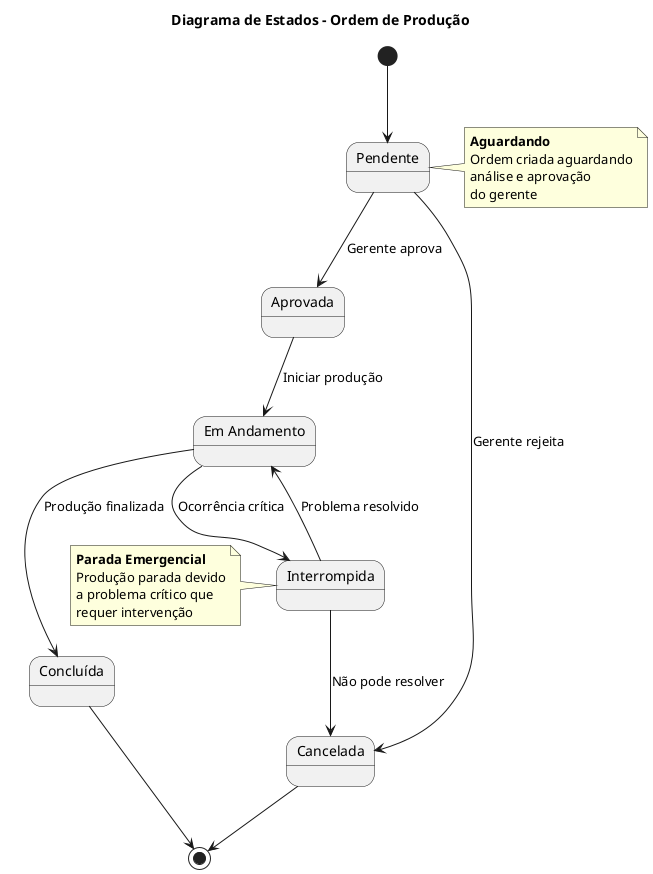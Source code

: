 @startuml
title Diagrama de Estados - Ordem de Produção

state "Pendente" as pendente
state "Aprovada" as aprovada
state "Em Andamento" as andamento
state "Interrompida" as interrompida
state "Concluída" as concluida
state "Cancelada" as cancelada

[*] --> pendente

pendente --> aprovada : Gerente aprova
pendente --> cancelada : Gerente rejeita

aprovada --> andamento : Iniciar produção
andamento --> interrompida : Ocorrência crítica
interrompida --> andamento : Problema resolvido
interrompida --> cancelada : Não pode resolver

andamento --> concluida : Produção finalizada

concluida --> [*]
cancelada --> [*]

note right of pendente
  **Aguardando**
  Ordem criada aguardando
  análise e aprovação
  do gerente
end note

note left of interrompida
  **Parada Emergencial**
  Produção parada devido
  a problema crítico que
  requer intervenção
end note

@enduml